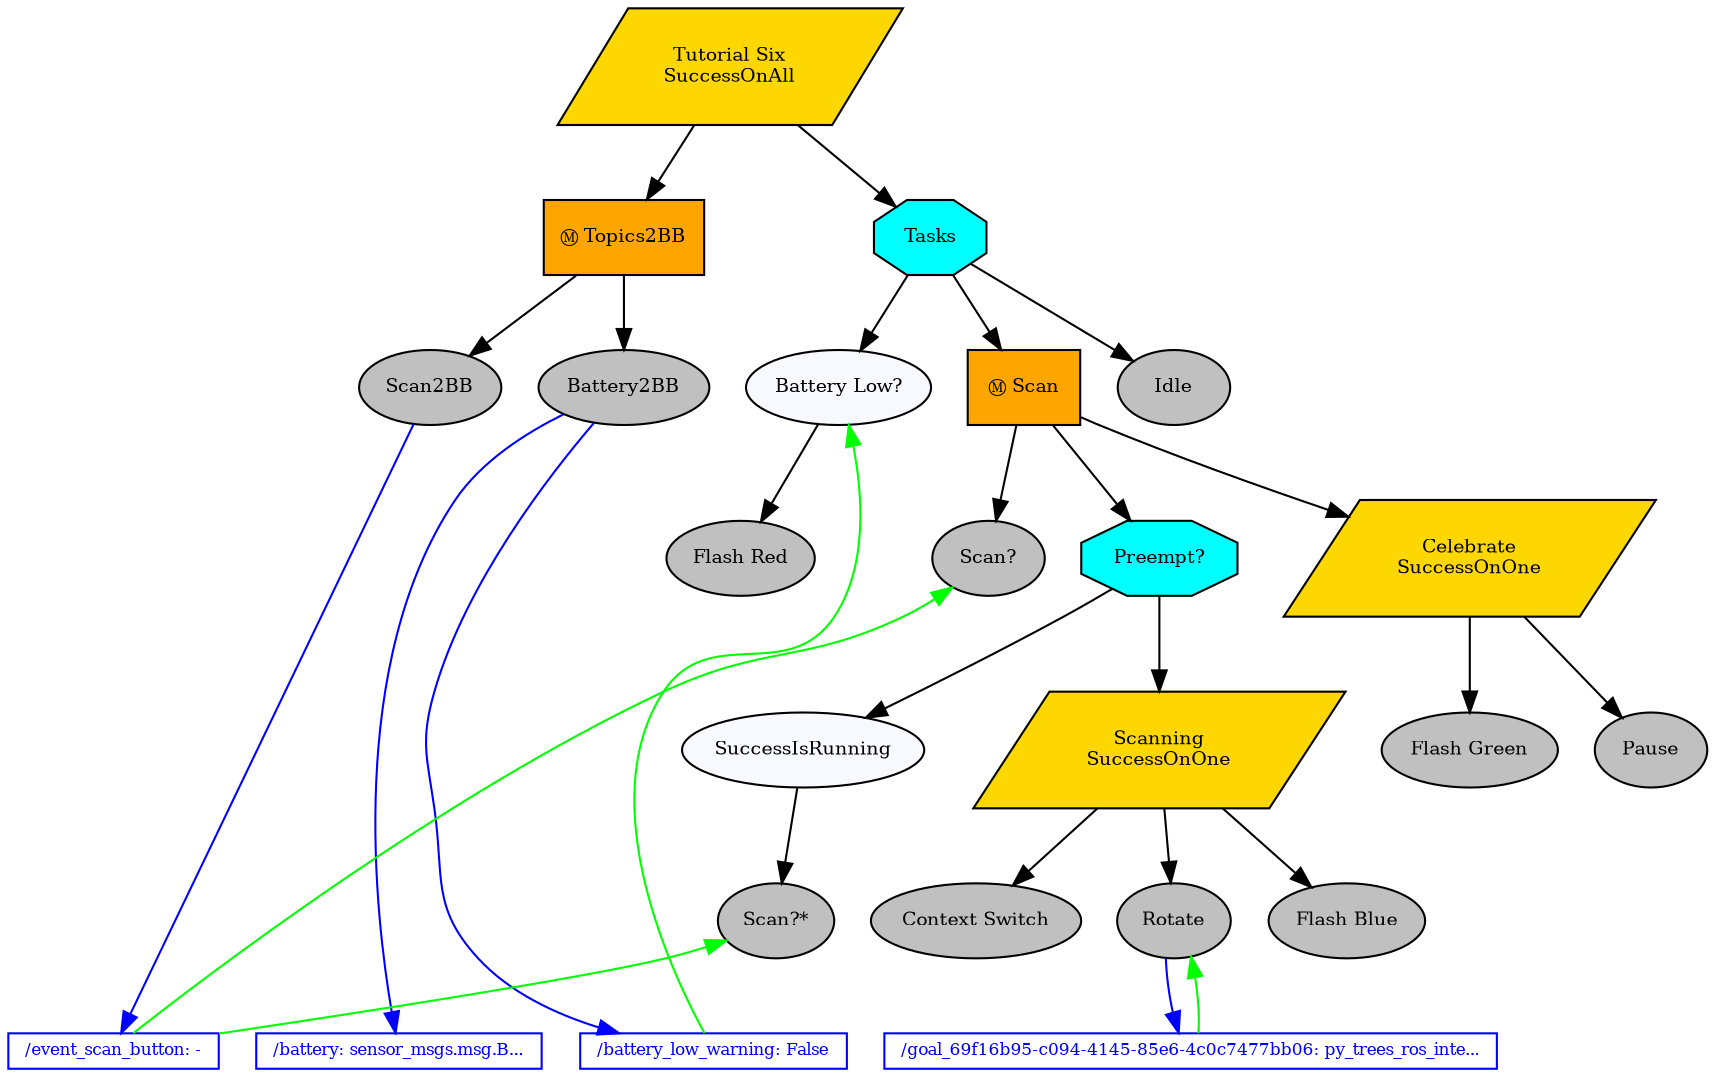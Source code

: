 digraph pastafarianism {
ordering=out;
graph [fontname="times-roman"];
node [fontname="times-roman"];
edge [fontname="times-roman"];
"Tutorial Six" [fillcolor=gold, fontcolor=black, fontsize=9, label="Tutorial Six\nSuccessOnAll", shape=parallelogram, style=filled];
Topics2BB [fillcolor=orange, fontcolor=black, fontsize=9, label="Ⓜ Topics2BB", shape=box, style=filled];
"Tutorial Six" -> Topics2BB;
Scan2BB [fillcolor=gray, fontcolor=black, fontsize=9, label=Scan2BB, shape=ellipse, style=filled];
Topics2BB -> Scan2BB;
Battery2BB [fillcolor=gray, fontcolor=black, fontsize=9, label=Battery2BB, shape=ellipse, style=filled];
Topics2BB -> Battery2BB;
Tasks [fillcolor=cyan, fontcolor=black, fontsize=9, label=Tasks, shape=octagon, style=filled];
"Tutorial Six" -> Tasks;
"Battery Low?" [fillcolor=ghostwhite, fontcolor=black, fontsize=9, label="Battery Low?", shape=ellipse, style=filled];
Tasks -> "Battery Low?";
"Flash Red" [fillcolor=gray, fontcolor=black, fontsize=9, label="Flash Red", shape=ellipse, style=filled];
"Battery Low?" -> "Flash Red";
Scan [fillcolor=orange, fontcolor=black, fontsize=9, label="Ⓜ Scan", shape=box, style=filled];
Tasks -> Scan;
"Scan?" [fillcolor=gray, fontcolor=black, fontsize=9, label="Scan?", shape=ellipse, style=filled];
Scan -> "Scan?";
"Preempt?" [fillcolor=cyan, fontcolor=black, fontsize=9, label="Preempt?", shape=octagon, style=filled];
Scan -> "Preempt?";
SuccessIsRunning [fillcolor=ghostwhite, fontcolor=black, fontsize=9, label=SuccessIsRunning, shape=ellipse, style=filled];
"Preempt?" -> SuccessIsRunning;
"Scan?*" [fillcolor=gray, fontcolor=black, fontsize=9, label="Scan?*", shape=ellipse, style=filled];
SuccessIsRunning -> "Scan?*";
Scanning [fillcolor=gold, fontcolor=black, fontsize=9, label="Scanning\nSuccessOnOne", shape=parallelogram, style=filled];
"Preempt?" -> Scanning;
"Context Switch" [fillcolor=gray, fontcolor=black, fontsize=9, label="Context Switch", shape=ellipse, style=filled];
Scanning -> "Context Switch";
Rotate [fillcolor=gray, fontcolor=black, fontsize=9, label=Rotate, shape=ellipse, style=filled];
Scanning -> Rotate;
"Flash Blue" [fillcolor=gray, fontcolor=black, fontsize=9, label="Flash Blue", shape=ellipse, style=filled];
Scanning -> "Flash Blue";
Celebrate [fillcolor=gold, fontcolor=black, fontsize=9, label="Celebrate\nSuccessOnOne", shape=parallelogram, style=filled];
Scan -> Celebrate;
"Flash Green" [fillcolor=gray, fontcolor=black, fontsize=9, label="Flash Green", shape=ellipse, style=filled];
Celebrate -> "Flash Green";
Pause [fillcolor=gray, fontcolor=black, fontsize=9, label=Pause, shape=ellipse, style=filled];
Celebrate -> Pause;
Idle [fillcolor=gray, fontcolor=black, fontsize=9, label=Idle, shape=ellipse, style=filled];
Tasks -> Idle;
"/goal_69f16b95-c094-4145-85e6-4c0c7477bb06" -> Rotate  [color=green, constraint=False, weight=0];
Rotate -> "/goal_69f16b95-c094-4145-85e6-4c0c7477bb06"  [color=blue, constraint=False, weight=0];
"/event_scan_button" -> "Scan?*"  [color=green, constraint=False, weight=0];
"/event_scan_button" -> "Scan?"  [color=green, constraint=False, weight=0];
Scan2BB -> "/event_scan_button"  [color=blue, constraint=False, weight=0];
Battery2BB -> "/battery"  [color=blue, constraint=False, weight=0];
"/battery_low_warning" -> "Battery Low?"  [color=green, constraint=False, weight=0];
Battery2BB -> "/battery_low_warning"  [color=blue, constraint=False, weight=0];
subgraph Blackboard {
id=Blackboard;
label=Blackboard;
rank=sink;
"/goal_69f16b95-c094-4145-85e6-4c0c7477bb06" [color=blue, fillcolor=white, fixedsize=False, fontcolor=blue, fontsize=8, height=0, label="/goal_69f16b95-c094-4145-85e6-4c0c7477bb06: py_trees_ros_inte...", shape=box, style=filled, width=0];
"/event_scan_button" [color=blue, fillcolor=white, fixedsize=False, fontcolor=blue, fontsize=8, height=0, label="/event_scan_button: -", shape=box, style=filled, width=0];
"/battery" [color=blue, fillcolor=white, fixedsize=False, fontcolor=blue, fontsize=8, height=0, label="/battery: sensor_msgs.msg.B...", shape=box, style=filled, width=0];
"/battery_low_warning" [color=blue, fillcolor=white, fixedsize=False, fontcolor=blue, fontsize=8, height=0, label="/battery_low_warning: False", shape=box, style=filled, width=0];
}

}
